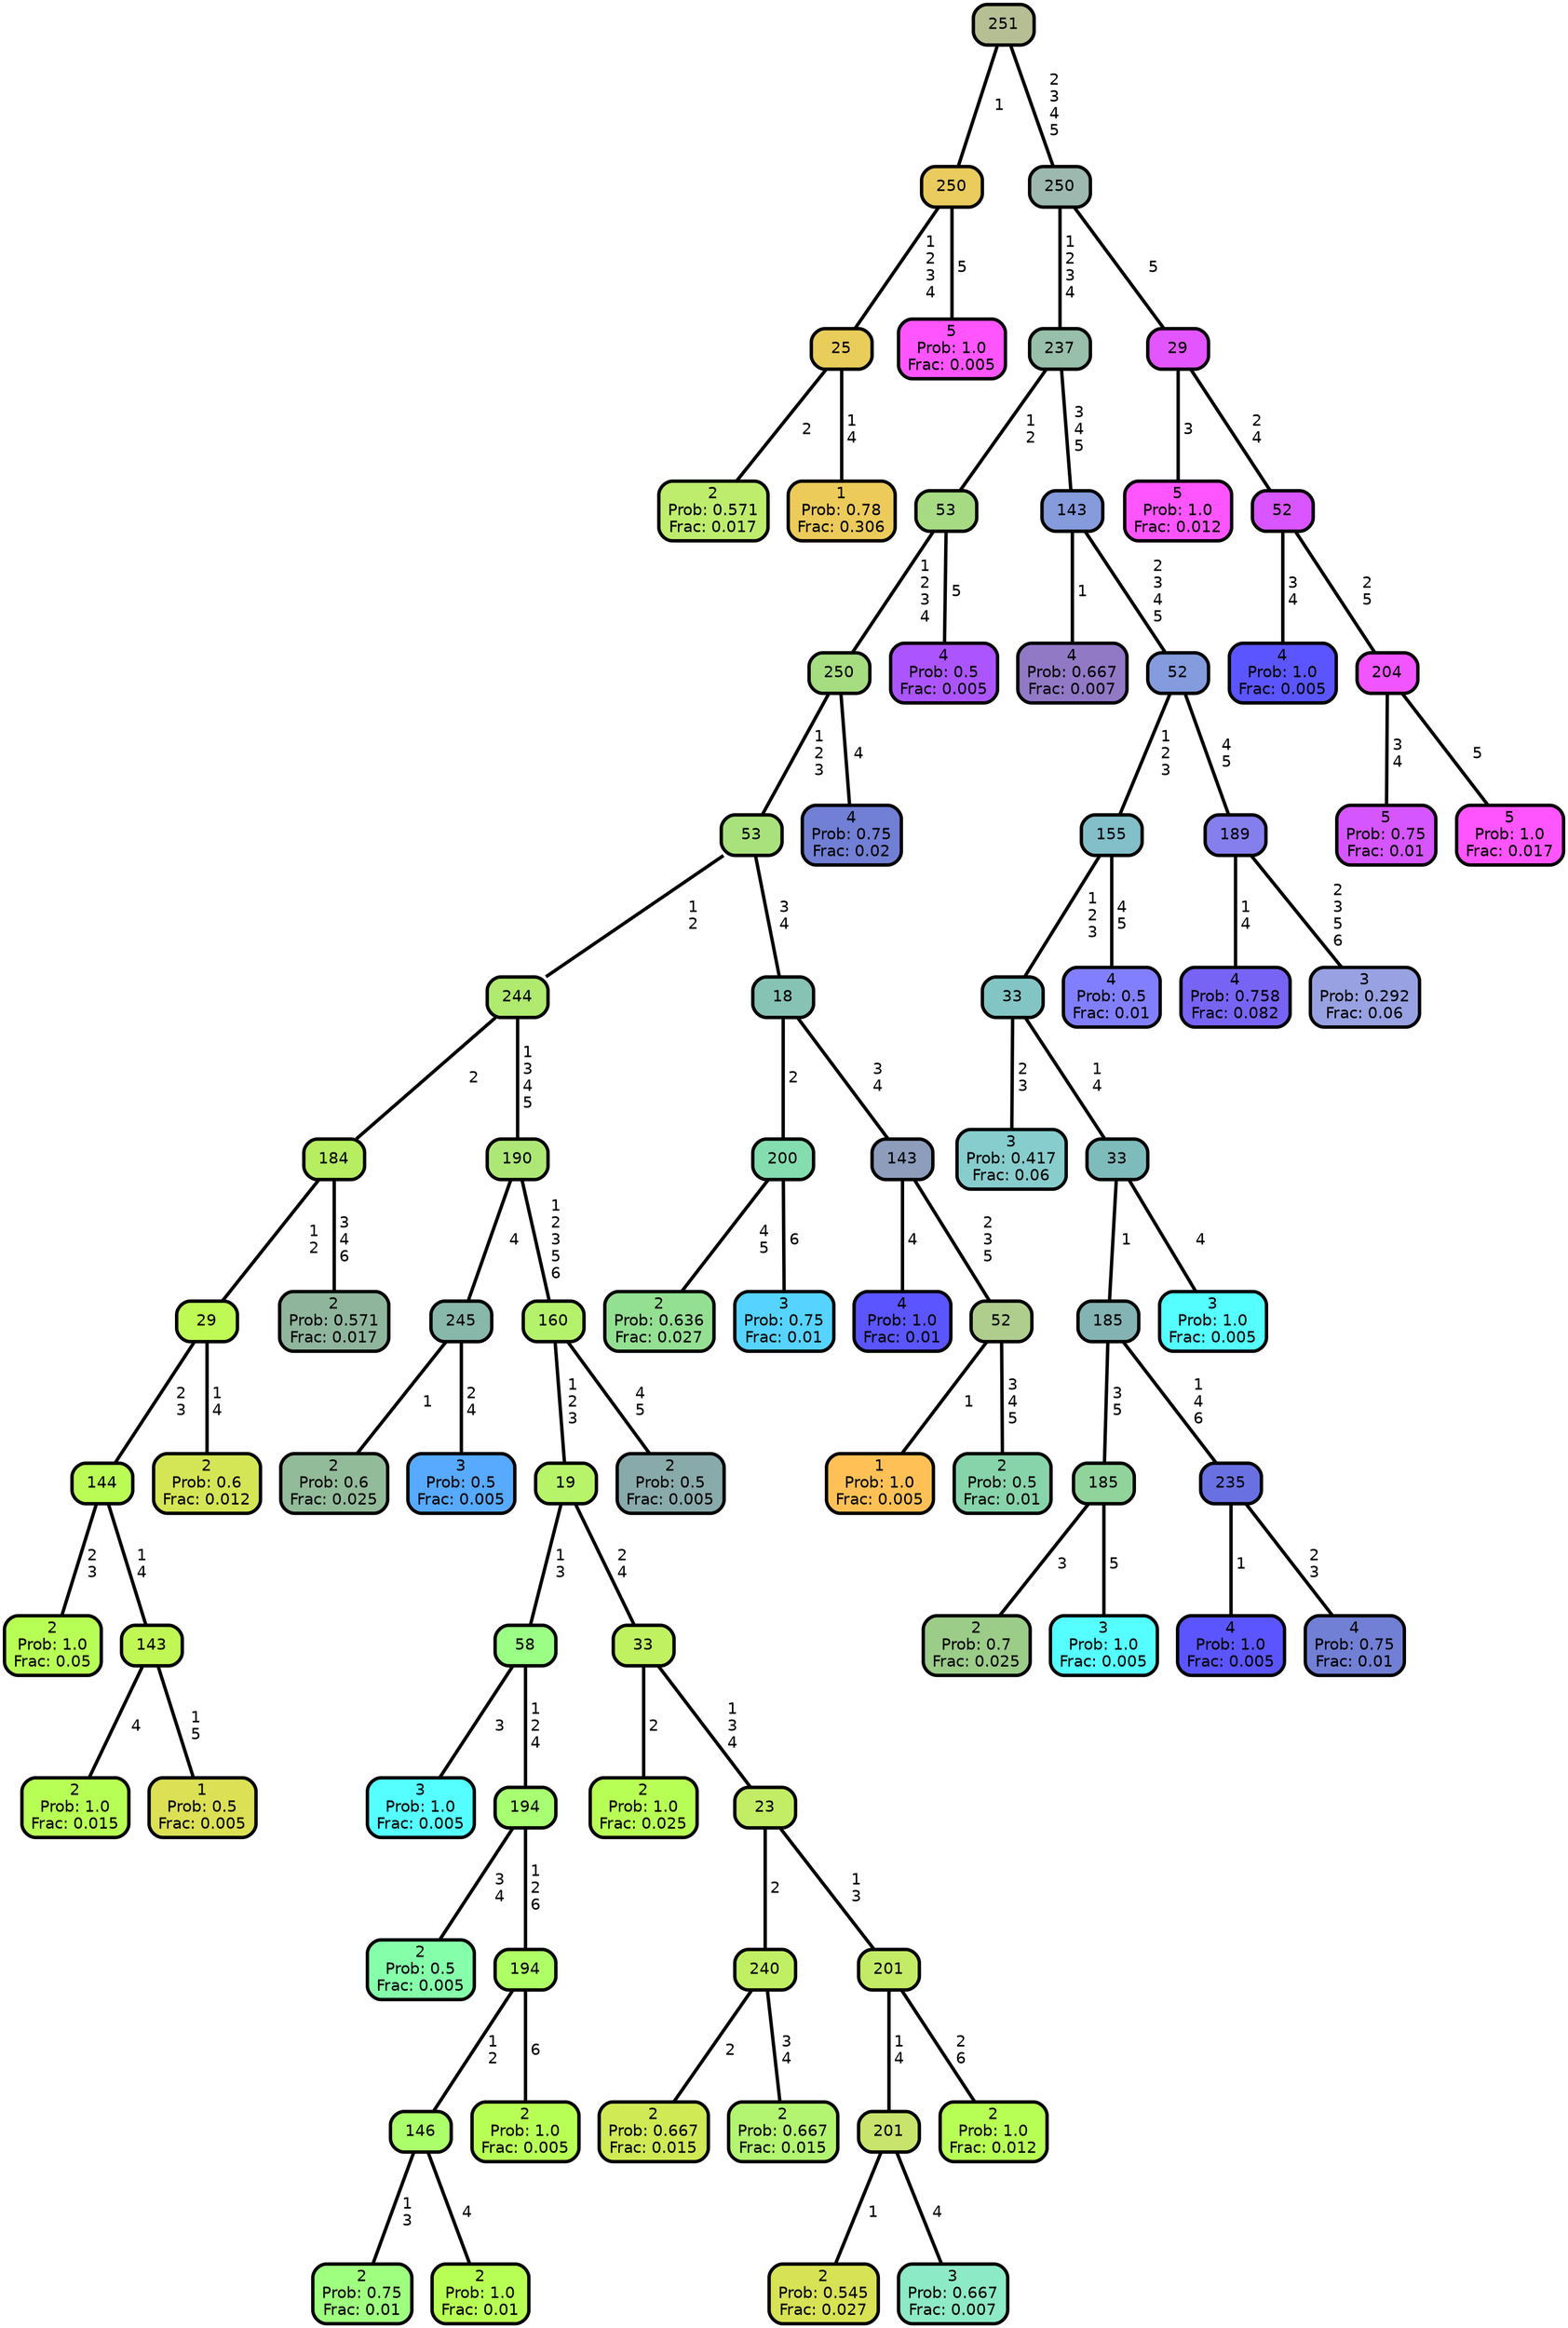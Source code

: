 graph Tree {
node [shape=box, style="filled, rounded",color="black",penwidth="3",fontcolor="black",                 fontname=helvetica] ;
graph [ranksep="0 equally", splines=straight,                 bgcolor=transparent, dpi=200] ;
edge [fontname=helvetica, color=black] ;
0 [label="2
Prob: 0.571
Frac: 0.017", fillcolor="#beed6d"] ;
1 [label="25", fillcolor="#e9cd5b"] ;
2 [label="1
Prob: 0.78
Frac: 0.306", fillcolor="#eccb5a"] ;
3 [label="250", fillcolor="#eacb5e"] ;
4 [label="5
Prob: 1.0
Frac: 0.005", fillcolor="#ff55ff"] ;
5 [label="251", fillcolor="#b6bf94"] ;
6 [label="2
Prob: 1.0
Frac: 0.05", fillcolor="#b8ff55"] ;
7 [label="144", fillcolor="#bafc55"] ;
8 [label="2
Prob: 1.0
Frac: 0.015", fillcolor="#b8ff55"] ;
9 [label="143", fillcolor="#c0f755"] ;
10 [label="1
Prob: 0.5
Frac: 0.005", fillcolor="#dbe055"] ;
11 [label="29", fillcolor="#bef955"] ;
12 [label="2
Prob: 0.6
Frac: 0.012", fillcolor="#d4e655"] ;
13 [label="184", fillcolor="#b6ed61"] ;
14 [label="2
Prob: 0.571
Frac: 0.017", fillcolor="#8fb69d"] ;
15 [label="244", fillcolor="#b0ea6f"] ;
16 [label="2
Prob: 0.6
Frac: 0.025", fillcolor="#92bb99"] ;
17 [label="245", fillcolor="#88b8aa"] ;
18 [label="3
Prob: 0.5
Frac: 0.005", fillcolor="#57aaff"] ;
19 [label="190", fillcolor="#ade877"] ;
20 [label="3
Prob: 1.0
Frac: 0.005", fillcolor="#55ffff"] ;
21 [label="58", fillcolor="#9bff85"] ;
22 [label="2
Prob: 0.5
Frac: 0.005", fillcolor="#86ffaa"] ;
23 [label="194", fillcolor="#a7ff71"] ;
24 [label="2
Prob: 0.75
Frac: 0.01", fillcolor="#9fff7f"] ;
25 [label="146", fillcolor="#abff6a"] ;
26 [label="2
Prob: 1.0
Frac: 0.01", fillcolor="#b8ff55"] ;
27 [label="194", fillcolor="#aeff66"] ;
28 [label="2
Prob: 1.0
Frac: 0.005", fillcolor="#b8ff55"] ;
29 [label="19", fillcolor="#b7f46a"] ;
30 [label="2
Prob: 1.0
Frac: 0.025", fillcolor="#b8ff55"] ;
31 [label="33", fillcolor="#c0f161"] ;
32 [label="2
Prob: 0.667
Frac: 0.015", fillcolor="#cfea55"] ;
33 [label="240", fillcolor="#c1ef63"] ;
34 [label="2
Prob: 0.667
Frac: 0.015", fillcolor="#b3f471"] ;
35 [label="23", fillcolor="#c3ed65"] ;
36 [label="2
Prob: 0.545
Frac: 0.027", fillcolor="#d8e255"] ;
37 [label="201", fillcolor="#c8e46d"] ;
38 [label="3
Prob: 0.667
Frac: 0.007", fillcolor="#8deac6"] ;
39 [label="201", fillcolor="#c4eb66"] ;
40 [label="2
Prob: 1.0
Frac: 0.012", fillcolor="#b8ff55"] ;
41 [label="160", fillcolor="#b5f26c"] ;
42 [label="2
Prob: 0.5
Frac: 0.005", fillcolor="#89aaaa"] ;
43 [label="53", fillcolor="#a9e27c"] ;
44 [label="2
Prob: 0.636
Frac: 0.027", fillcolor="#94e092"] ;
45 [label="200", fillcolor="#84ddaf"] ;
46 [label="3
Prob: 0.75
Frac: 0.01", fillcolor="#56d4ff"] ;
47 [label="18", fillcolor="#87c3b4"] ;
48 [label="4
Prob: 1.0
Frac: 0.01", fillcolor="#5a55ff"] ;
49 [label="143", fillcolor="#8d9dbb"] ;
50 [label="1
Prob: 1.0
Frac: 0.005", fillcolor="#ffc155"] ;
51 [label="52", fillcolor="#afce8d"] ;
52 [label="2
Prob: 0.5
Frac: 0.01", fillcolor="#87d4aa"] ;
53 [label="250", fillcolor="#a6dd81"] ;
54 [label="4
Prob: 0.75
Frac: 0.02", fillcolor="#717fd4"] ;
55 [label="53", fillcolor="#a6db83"] ;
56 [label="4
Prob: 0.5
Frac: 0.005", fillcolor="#ac55ff"] ;
57 [label="237", fillcolor="#97bfa9"] ;
58 [label="4
Prob: 0.667
Frac: 0.007", fillcolor="#9179c6"] ;
59 [label="143", fillcolor="#859bdc"] ;
60 [label="3
Prob: 0.417
Frac: 0.06", fillcolor="#87cdcd"] ;
61 [label="33", fillcolor="#83c5c5"] ;
62 [label="2
Prob: 0.7
Frac: 0.025", fillcolor="#9bcc88"] ;
63 [label="185", fillcolor="#90d49b"] ;
64 [label="3
Prob: 1.0
Frac: 0.005", fillcolor="#55ffff"] ;
65 [label="185", fillcolor="#83b3b3"] ;
66 [label="4
Prob: 1.0
Frac: 0.005", fillcolor="#5a55ff"] ;
67 [label="235", fillcolor="#6971e2"] ;
68 [label="4
Prob: 0.75
Frac: 0.01", fillcolor="#717fd4"] ;
69 [label="33", fillcolor="#7ebbbb"] ;
70 [label="3
Prob: 1.0
Frac: 0.005", fillcolor="#55ffff"] ;
71 [label="155", fillcolor="#83bfc9"] ;
72 [label="4
Prob: 0.5
Frac: 0.01", fillcolor="#827fff"] ;
73 [label="52", fillcolor="#849cdd"] ;
74 [label="4
Prob: 0.758
Frac: 0.082", fillcolor="#7864f4"] ;
75 [label="189", fillcolor="#857eed"] ;
76 [label="3
Prob: 0.292
Frac: 0.06", fillcolor="#98a2e2"] ;
77 [label="250", fillcolor="#9db8af"] ;
78 [label="5
Prob: 1.0
Frac: 0.012", fillcolor="#ff55ff"] ;
79 [label="29", fillcolor="#e355ff"] ;
80 [label="4
Prob: 1.0
Frac: 0.005", fillcolor="#5a55ff"] ;
81 [label="52", fillcolor="#d855ff"] ;
82 [label="5
Prob: 0.75
Frac: 0.01", fillcolor="#d555ff"] ;
83 [label="204", fillcolor="#f055ff"] ;
84 [label="5
Prob: 1.0
Frac: 0.017", fillcolor="#ff55ff"] ;
1 -- 0 [label=" 2",penwidth=3] ;
1 -- 2 [label=" 1\n 4",penwidth=3] ;
3 -- 1 [label=" 1\n 2\n 3\n 4",penwidth=3] ;
3 -- 4 [label=" 5",penwidth=3] ;
5 -- 3 [label=" 1",penwidth=3] ;
5 -- 77 [label=" 2\n 3\n 4\n 5",penwidth=3] ;
7 -- 6 [label=" 2\n 3",penwidth=3] ;
7 -- 9 [label=" 1\n 4",penwidth=3] ;
9 -- 8 [label=" 4",penwidth=3] ;
9 -- 10 [label=" 1\n 5",penwidth=3] ;
11 -- 7 [label=" 2\n 3",penwidth=3] ;
11 -- 12 [label=" 1\n 4",penwidth=3] ;
13 -- 11 [label=" 1\n 2",penwidth=3] ;
13 -- 14 [label=" 3\n 4\n 6",penwidth=3] ;
15 -- 13 [label=" 2",penwidth=3] ;
15 -- 19 [label=" 1\n 3\n 4\n 5",penwidth=3] ;
17 -- 16 [label=" 1",penwidth=3] ;
17 -- 18 [label=" 2\n 4",penwidth=3] ;
19 -- 17 [label=" 4",penwidth=3] ;
19 -- 41 [label=" 1\n 2\n 3\n 5\n 6",penwidth=3] ;
21 -- 20 [label=" 3",penwidth=3] ;
21 -- 23 [label=" 1\n 2\n 4",penwidth=3] ;
23 -- 22 [label=" 3\n 4",penwidth=3] ;
23 -- 27 [label=" 1\n 2\n 6",penwidth=3] ;
25 -- 24 [label=" 1\n 3",penwidth=3] ;
25 -- 26 [label=" 4",penwidth=3] ;
27 -- 25 [label=" 1\n 2",penwidth=3] ;
27 -- 28 [label=" 6",penwidth=3] ;
29 -- 21 [label=" 1\n 3",penwidth=3] ;
29 -- 31 [label=" 2\n 4",penwidth=3] ;
31 -- 30 [label=" 2",penwidth=3] ;
31 -- 35 [label=" 1\n 3\n 4",penwidth=3] ;
33 -- 32 [label=" 2",penwidth=3] ;
33 -- 34 [label=" 3\n 4",penwidth=3] ;
35 -- 33 [label=" 2",penwidth=3] ;
35 -- 39 [label=" 1\n 3",penwidth=3] ;
37 -- 36 [label=" 1",penwidth=3] ;
37 -- 38 [label=" 4",penwidth=3] ;
39 -- 37 [label=" 1\n 4",penwidth=3] ;
39 -- 40 [label=" 2\n 6",penwidth=3] ;
41 -- 29 [label=" 1\n 2\n 3",penwidth=3] ;
41 -- 42 [label=" 4\n 5",penwidth=3] ;
43 -- 15 [label=" 1\n 2",penwidth=3] ;
43 -- 47 [label=" 3\n 4",penwidth=3] ;
45 -- 44 [label=" 4\n 5",penwidth=3] ;
45 -- 46 [label=" 6",penwidth=3] ;
47 -- 45 [label=" 2",penwidth=3] ;
47 -- 49 [label=" 3\n 4",penwidth=3] ;
49 -- 48 [label=" 4",penwidth=3] ;
49 -- 51 [label=" 2\n 3\n 5",penwidth=3] ;
51 -- 50 [label=" 1",penwidth=3] ;
51 -- 52 [label=" 3\n 4\n 5",penwidth=3] ;
53 -- 43 [label=" 1\n 2\n 3",penwidth=3] ;
53 -- 54 [label=" 4",penwidth=3] ;
55 -- 53 [label=" 1\n 2\n 3\n 4",penwidth=3] ;
55 -- 56 [label=" 5",penwidth=3] ;
57 -- 55 [label=" 1\n 2",penwidth=3] ;
57 -- 59 [label=" 3\n 4\n 5",penwidth=3] ;
59 -- 58 [label=" 1",penwidth=3] ;
59 -- 73 [label=" 2\n 3\n 4\n 5",penwidth=3] ;
61 -- 60 [label=" 2\n 3",penwidth=3] ;
61 -- 69 [label=" 1\n 4",penwidth=3] ;
63 -- 62 [label=" 3",penwidth=3] ;
63 -- 64 [label=" 5",penwidth=3] ;
65 -- 63 [label=" 3\n 5",penwidth=3] ;
65 -- 67 [label=" 1\n 4\n 6",penwidth=3] ;
67 -- 66 [label=" 1",penwidth=3] ;
67 -- 68 [label=" 2\n 3",penwidth=3] ;
69 -- 65 [label=" 1",penwidth=3] ;
69 -- 70 [label=" 4",penwidth=3] ;
71 -- 61 [label=" 1\n 2\n 3",penwidth=3] ;
71 -- 72 [label=" 4\n 5",penwidth=3] ;
73 -- 71 [label=" 1\n 2\n 3",penwidth=3] ;
73 -- 75 [label=" 4\n 5",penwidth=3] ;
75 -- 74 [label=" 1\n 4",penwidth=3] ;
75 -- 76 [label=" 2\n 3\n 5\n 6",penwidth=3] ;
77 -- 57 [label=" 1\n 2\n 3\n 4",penwidth=3] ;
77 -- 79 [label=" 5",penwidth=3] ;
79 -- 78 [label=" 3",penwidth=3] ;
79 -- 81 [label=" 2\n 4",penwidth=3] ;
81 -- 80 [label=" 3\n 4",penwidth=3] ;
81 -- 83 [label=" 2\n 5",penwidth=3] ;
83 -- 82 [label=" 3\n 4",penwidth=3] ;
83 -- 84 [label=" 5",penwidth=3] ;
{rank = same;}}